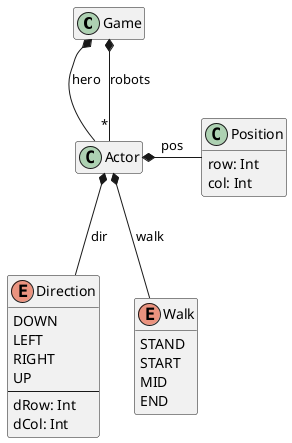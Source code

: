 @startuml
'https://plantuml.com/class-diagram

hide empty members

Game *-- Actor: hero
Game *-- "*" Actor: robots
Actor *- Position : pos
Actor *-- Direction : dir
Actor *-- Walk : walk

class Position{
  row: Int
  col: Int
}

enum Direction{
  DOWN
  LEFT
  RIGHT
  UP
  --
  dRow: Int
  dCol: Int
}

enum Walk {
    STAND
    START
    MID
    END
}
@enduml